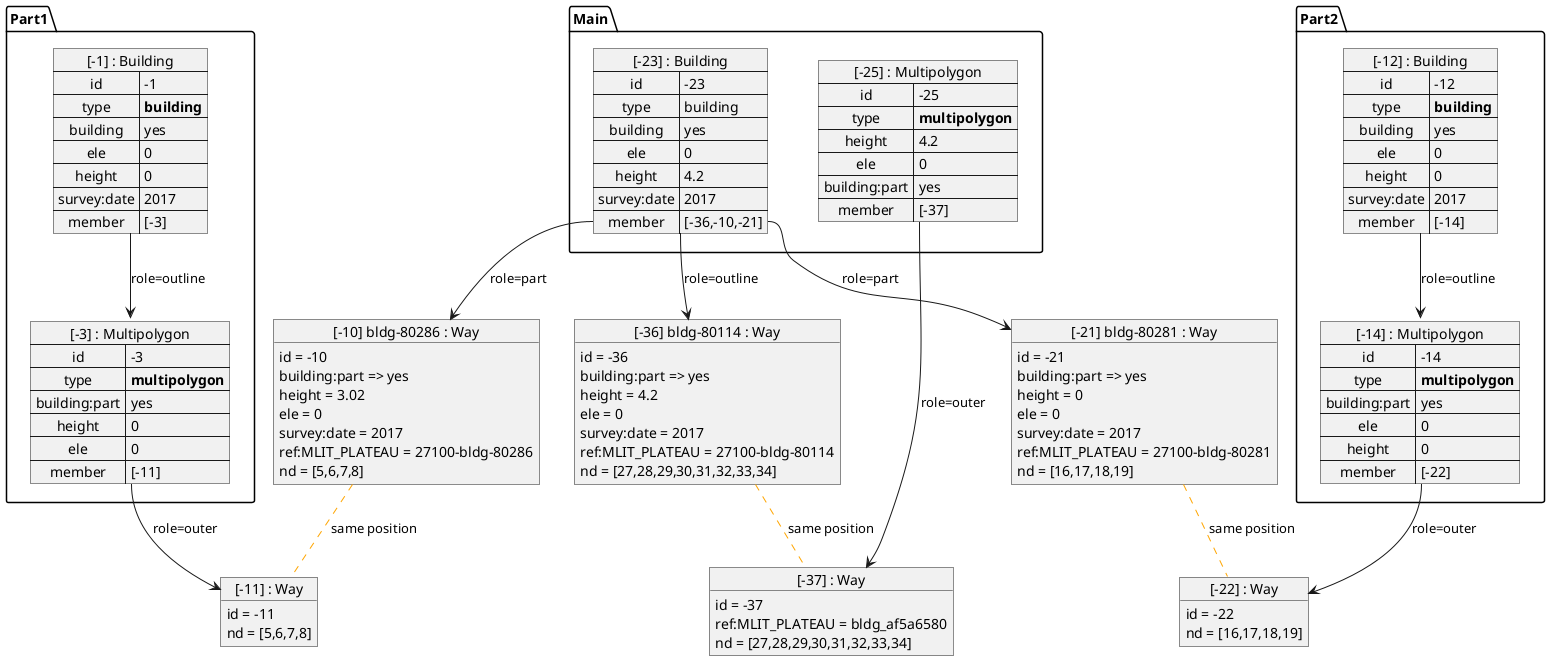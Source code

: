 @startuml
object "[-36] bldg-80114 : Way" as Way_36 {
  id = -36
  building:part => yes
  height = 4.2
  ele = 0
  survey:date = 2017
  ref:MLIT_PLATEAU = 27100-bldg-80114
  nd = [27,28,29,30,31,32,33,34]
}
object "[-37] : Way" as Way_37 {
  id = -37
  ref:MLIT_PLATEAU = bldg_af5a6580
  nd = [27,28,29,30,31,32,33,34]
}
Way_36 .[#orange]. Way_37 : same position

object "[-10] bldg-80286 : Way" as Way_10 {
  id = -10
  building:part => yes
  height = 3.02
  ele = 0
  survey:date = 2017
  ref:MLIT_PLATEAU = 27100-bldg-80286
  nd = [5,6,7,8]
}
object "[-11] : Way" as Way_11 {
  id = -11
  nd = [5,6,7,8]
}
Way_10 .[#orange]. Way_11 : same position

object "[-21] bldg-80281 : Way" as Way_21 {
  id = -21
  building:part => yes
  height = 0
  ele = 0
  survey:date = 2017
  ref:MLIT_PLATEAU = 27100-bldg-80281
  nd = [16,17,18,19]
}
object "[-22] : Way" as Way_22 {
  id = -22
  nd = [16,17,18,19]
}
Way_21 .[#orange]. Way_22 : same position

package Part1 {
  map "[-3] : Multipolygon" as Relation_3 {
    id => -3
    type => **multipolygon**
    building:part => yes
    height => 0
    ele => 0
    member => [-11]
  }
  Relation_3::member --> Way_11 : role=outer
  
  map "[-1] : Building" as Relation_1 {
    id => -1
    type => **building**
    building => yes
    ele => 0
    height => 0
    survey:date => 2017
    member => [-3]
  }
  Relation_1::member --> Relation_3 : role=outline
}
package Main {
  map "[-25] : Multipolygon" as Relation_25 {
    id => -25
    type => **multipolygon**
    height => 4.2
    ele => 0
    building:part => yes
    member => [-37]
  }
  Relation_25::member --> Way_37 : role=outer
  
  map "[-23] : Building" as Relation_23 {
    id => -23
    type => building
    building => yes
    ele => 0
    height => 4.2
    survey:date => 2017
    member => [-36,-10,-21]
  }
  Relation_23::member --> Way_36 : role=outline
  Relation_23::member --> Way_10 : role=part
  Relation_23::member --> Way_21 : role=part
}
package Part2 {
  map "[-14] : Multipolygon" as Relation_14 {
    id => -14
    type => **multipolygon**
    building:part => yes
    ele => 0
    height => 0
    member => [-22]
  }
  Relation_14::member --> Way_22 : role=outer
  
  map "[-12] : Building" as Relation_12 {
    id => -12
    type => **building**
    building => yes
    ele => 0
    height => 0
    survey:date => 2017
    member => [-14]
  }
  Relation_12::member --> Relation_14 : role=outline
}
@enduml